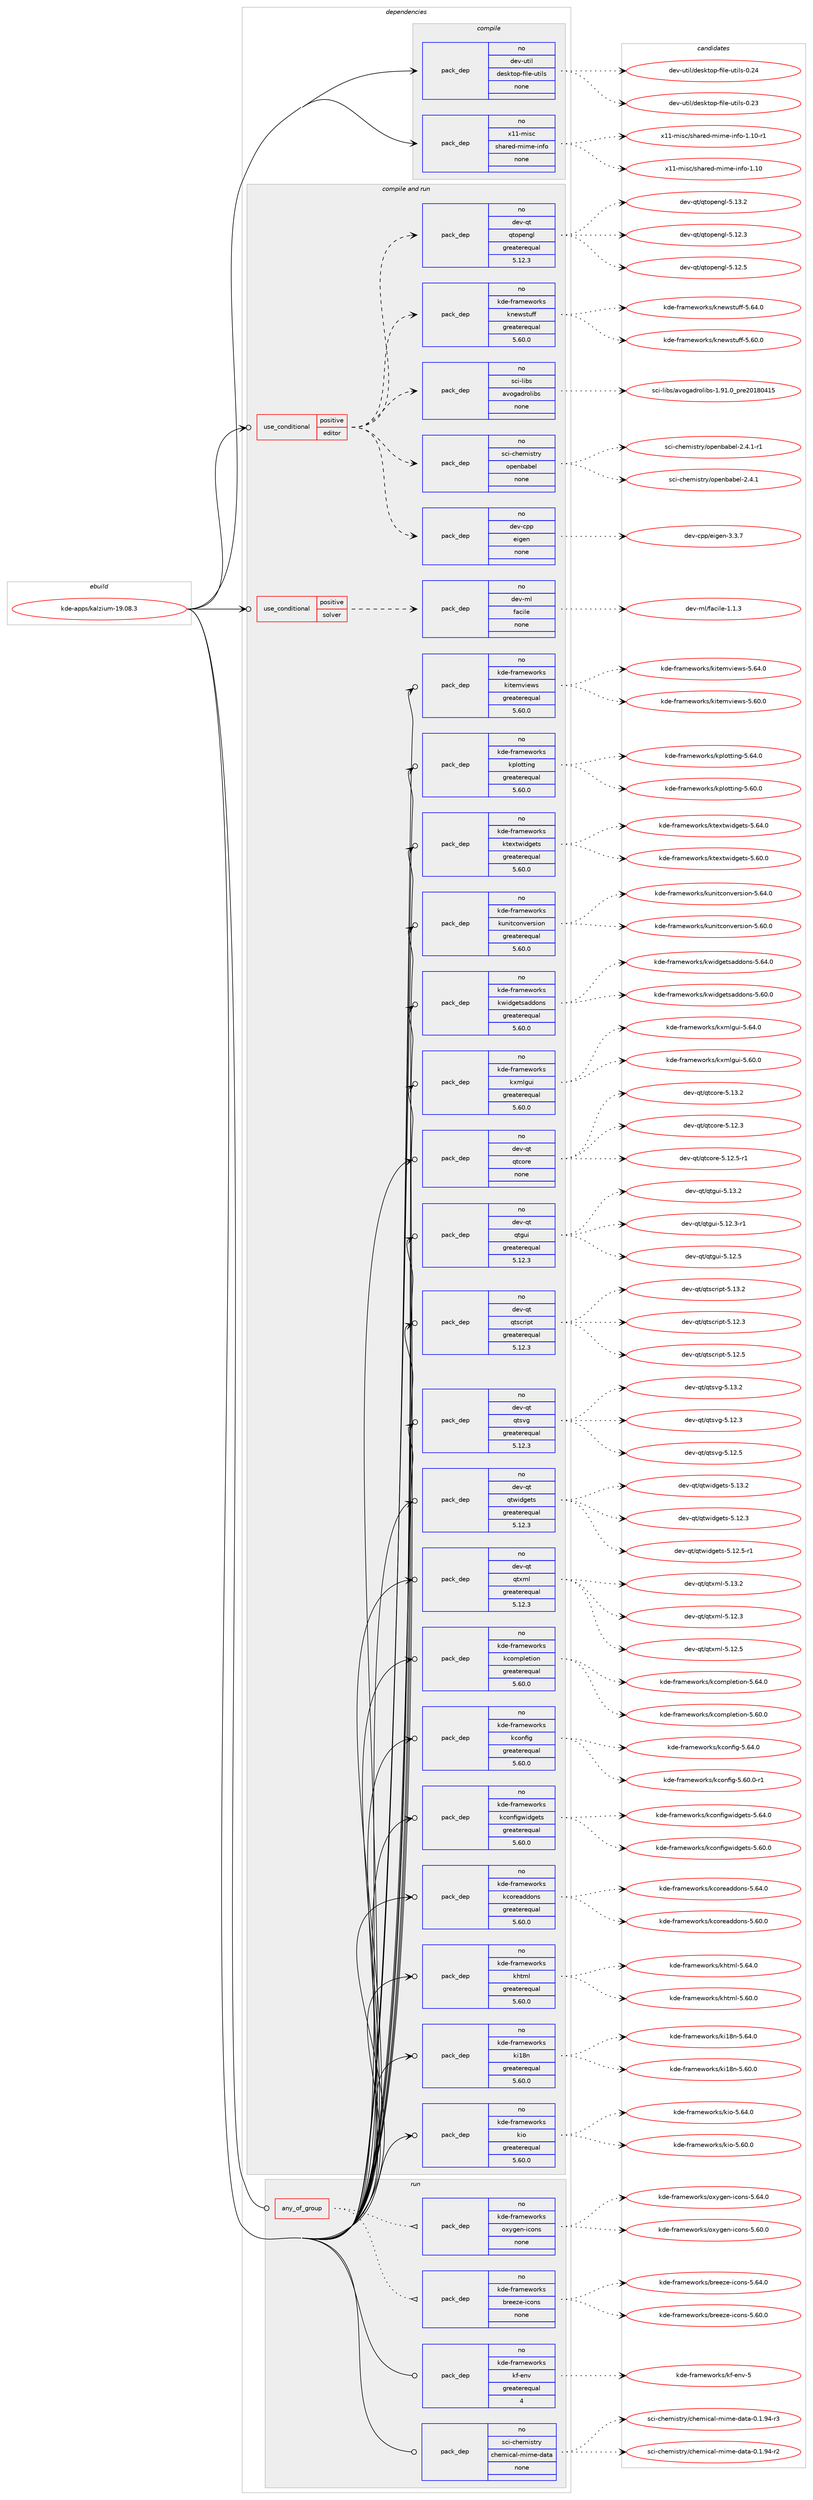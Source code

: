 digraph prolog {

# *************
# Graph options
# *************

newrank=true;
concentrate=true;
compound=true;
graph [rankdir=LR,fontname=Helvetica,fontsize=10,ranksep=1.5];#, ranksep=2.5, nodesep=0.2];
edge  [arrowhead=vee];
node  [fontname=Helvetica,fontsize=10];

# **********
# The ebuild
# **********

subgraph cluster_leftcol {
color=gray;
rank=same;
label=<<i>ebuild</i>>;
id [label="kde-apps/kalzium-19.08.3", color=red, width=4, href="../kde-apps/kalzium-19.08.3.svg"];
}

# ****************
# The dependencies
# ****************

subgraph cluster_midcol {
color=gray;
label=<<i>dependencies</i>>;
subgraph cluster_compile {
fillcolor="#eeeeee";
style=filled;
label=<<i>compile</i>>;
subgraph pack554554 {
dependency753839 [label=<<TABLE BORDER="0" CELLBORDER="1" CELLSPACING="0" CELLPADDING="4" WIDTH="220"><TR><TD ROWSPAN="6" CELLPADDING="30">pack_dep</TD></TR><TR><TD WIDTH="110">no</TD></TR><TR><TD>dev-util</TD></TR><TR><TD>desktop-file-utils</TD></TR><TR><TD>none</TD></TR><TR><TD></TD></TR></TABLE>>, shape=none, color=blue];
}
id:e -> dependency753839:w [weight=20,style="solid",arrowhead="vee"];
subgraph pack554555 {
dependency753840 [label=<<TABLE BORDER="0" CELLBORDER="1" CELLSPACING="0" CELLPADDING="4" WIDTH="220"><TR><TD ROWSPAN="6" CELLPADDING="30">pack_dep</TD></TR><TR><TD WIDTH="110">no</TD></TR><TR><TD>x11-misc</TD></TR><TR><TD>shared-mime-info</TD></TR><TR><TD>none</TD></TR><TR><TD></TD></TR></TABLE>>, shape=none, color=blue];
}
id:e -> dependency753840:w [weight=20,style="solid",arrowhead="vee"];
}
subgraph cluster_compileandrun {
fillcolor="#eeeeee";
style=filled;
label=<<i>compile and run</i>>;
subgraph cond186532 {
dependency753841 [label=<<TABLE BORDER="0" CELLBORDER="1" CELLSPACING="0" CELLPADDING="4"><TR><TD ROWSPAN="3" CELLPADDING="10">use_conditional</TD></TR><TR><TD>positive</TD></TR><TR><TD>editor</TD></TR></TABLE>>, shape=none, color=red];
subgraph pack554556 {
dependency753842 [label=<<TABLE BORDER="0" CELLBORDER="1" CELLSPACING="0" CELLPADDING="4" WIDTH="220"><TR><TD ROWSPAN="6" CELLPADDING="30">pack_dep</TD></TR><TR><TD WIDTH="110">no</TD></TR><TR><TD>kde-frameworks</TD></TR><TR><TD>knewstuff</TD></TR><TR><TD>greaterequal</TD></TR><TR><TD>5.60.0</TD></TR></TABLE>>, shape=none, color=blue];
}
dependency753841:e -> dependency753842:w [weight=20,style="dashed",arrowhead="vee"];
subgraph pack554557 {
dependency753843 [label=<<TABLE BORDER="0" CELLBORDER="1" CELLSPACING="0" CELLPADDING="4" WIDTH="220"><TR><TD ROWSPAN="6" CELLPADDING="30">pack_dep</TD></TR><TR><TD WIDTH="110">no</TD></TR><TR><TD>dev-qt</TD></TR><TR><TD>qtopengl</TD></TR><TR><TD>greaterequal</TD></TR><TR><TD>5.12.3</TD></TR></TABLE>>, shape=none, color=blue];
}
dependency753841:e -> dependency753843:w [weight=20,style="dashed",arrowhead="vee"];
subgraph pack554558 {
dependency753844 [label=<<TABLE BORDER="0" CELLBORDER="1" CELLSPACING="0" CELLPADDING="4" WIDTH="220"><TR><TD ROWSPAN="6" CELLPADDING="30">pack_dep</TD></TR><TR><TD WIDTH="110">no</TD></TR><TR><TD>dev-cpp</TD></TR><TR><TD>eigen</TD></TR><TR><TD>none</TD></TR><TR><TD></TD></TR></TABLE>>, shape=none, color=blue];
}
dependency753841:e -> dependency753844:w [weight=20,style="dashed",arrowhead="vee"];
subgraph pack554559 {
dependency753845 [label=<<TABLE BORDER="0" CELLBORDER="1" CELLSPACING="0" CELLPADDING="4" WIDTH="220"><TR><TD ROWSPAN="6" CELLPADDING="30">pack_dep</TD></TR><TR><TD WIDTH="110">no</TD></TR><TR><TD>sci-chemistry</TD></TR><TR><TD>openbabel</TD></TR><TR><TD>none</TD></TR><TR><TD></TD></TR></TABLE>>, shape=none, color=blue];
}
dependency753841:e -> dependency753845:w [weight=20,style="dashed",arrowhead="vee"];
subgraph pack554560 {
dependency753846 [label=<<TABLE BORDER="0" CELLBORDER="1" CELLSPACING="0" CELLPADDING="4" WIDTH="220"><TR><TD ROWSPAN="6" CELLPADDING="30">pack_dep</TD></TR><TR><TD WIDTH="110">no</TD></TR><TR><TD>sci-libs</TD></TR><TR><TD>avogadrolibs</TD></TR><TR><TD>none</TD></TR><TR><TD></TD></TR></TABLE>>, shape=none, color=blue];
}
dependency753841:e -> dependency753846:w [weight=20,style="dashed",arrowhead="vee"];
}
id:e -> dependency753841:w [weight=20,style="solid",arrowhead="odotvee"];
subgraph cond186533 {
dependency753847 [label=<<TABLE BORDER="0" CELLBORDER="1" CELLSPACING="0" CELLPADDING="4"><TR><TD ROWSPAN="3" CELLPADDING="10">use_conditional</TD></TR><TR><TD>positive</TD></TR><TR><TD>solver</TD></TR></TABLE>>, shape=none, color=red];
subgraph pack554561 {
dependency753848 [label=<<TABLE BORDER="0" CELLBORDER="1" CELLSPACING="0" CELLPADDING="4" WIDTH="220"><TR><TD ROWSPAN="6" CELLPADDING="30">pack_dep</TD></TR><TR><TD WIDTH="110">no</TD></TR><TR><TD>dev-ml</TD></TR><TR><TD>facile</TD></TR><TR><TD>none</TD></TR><TR><TD></TD></TR></TABLE>>, shape=none, color=blue];
}
dependency753847:e -> dependency753848:w [weight=20,style="dashed",arrowhead="vee"];
}
id:e -> dependency753847:w [weight=20,style="solid",arrowhead="odotvee"];
subgraph pack554562 {
dependency753849 [label=<<TABLE BORDER="0" CELLBORDER="1" CELLSPACING="0" CELLPADDING="4" WIDTH="220"><TR><TD ROWSPAN="6" CELLPADDING="30">pack_dep</TD></TR><TR><TD WIDTH="110">no</TD></TR><TR><TD>dev-qt</TD></TR><TR><TD>qtcore</TD></TR><TR><TD>none</TD></TR><TR><TD></TD></TR></TABLE>>, shape=none, color=blue];
}
id:e -> dependency753849:w [weight=20,style="solid",arrowhead="odotvee"];
subgraph pack554563 {
dependency753850 [label=<<TABLE BORDER="0" CELLBORDER="1" CELLSPACING="0" CELLPADDING="4" WIDTH="220"><TR><TD ROWSPAN="6" CELLPADDING="30">pack_dep</TD></TR><TR><TD WIDTH="110">no</TD></TR><TR><TD>dev-qt</TD></TR><TR><TD>qtgui</TD></TR><TR><TD>greaterequal</TD></TR><TR><TD>5.12.3</TD></TR></TABLE>>, shape=none, color=blue];
}
id:e -> dependency753850:w [weight=20,style="solid",arrowhead="odotvee"];
subgraph pack554564 {
dependency753851 [label=<<TABLE BORDER="0" CELLBORDER="1" CELLSPACING="0" CELLPADDING="4" WIDTH="220"><TR><TD ROWSPAN="6" CELLPADDING="30">pack_dep</TD></TR><TR><TD WIDTH="110">no</TD></TR><TR><TD>dev-qt</TD></TR><TR><TD>qtscript</TD></TR><TR><TD>greaterequal</TD></TR><TR><TD>5.12.3</TD></TR></TABLE>>, shape=none, color=blue];
}
id:e -> dependency753851:w [weight=20,style="solid",arrowhead="odotvee"];
subgraph pack554565 {
dependency753852 [label=<<TABLE BORDER="0" CELLBORDER="1" CELLSPACING="0" CELLPADDING="4" WIDTH="220"><TR><TD ROWSPAN="6" CELLPADDING="30">pack_dep</TD></TR><TR><TD WIDTH="110">no</TD></TR><TR><TD>dev-qt</TD></TR><TR><TD>qtsvg</TD></TR><TR><TD>greaterequal</TD></TR><TR><TD>5.12.3</TD></TR></TABLE>>, shape=none, color=blue];
}
id:e -> dependency753852:w [weight=20,style="solid",arrowhead="odotvee"];
subgraph pack554566 {
dependency753853 [label=<<TABLE BORDER="0" CELLBORDER="1" CELLSPACING="0" CELLPADDING="4" WIDTH="220"><TR><TD ROWSPAN="6" CELLPADDING="30">pack_dep</TD></TR><TR><TD WIDTH="110">no</TD></TR><TR><TD>dev-qt</TD></TR><TR><TD>qtwidgets</TD></TR><TR><TD>greaterequal</TD></TR><TR><TD>5.12.3</TD></TR></TABLE>>, shape=none, color=blue];
}
id:e -> dependency753853:w [weight=20,style="solid",arrowhead="odotvee"];
subgraph pack554567 {
dependency753854 [label=<<TABLE BORDER="0" CELLBORDER="1" CELLSPACING="0" CELLPADDING="4" WIDTH="220"><TR><TD ROWSPAN="6" CELLPADDING="30">pack_dep</TD></TR><TR><TD WIDTH="110">no</TD></TR><TR><TD>dev-qt</TD></TR><TR><TD>qtxml</TD></TR><TR><TD>greaterequal</TD></TR><TR><TD>5.12.3</TD></TR></TABLE>>, shape=none, color=blue];
}
id:e -> dependency753854:w [weight=20,style="solid",arrowhead="odotvee"];
subgraph pack554568 {
dependency753855 [label=<<TABLE BORDER="0" CELLBORDER="1" CELLSPACING="0" CELLPADDING="4" WIDTH="220"><TR><TD ROWSPAN="6" CELLPADDING="30">pack_dep</TD></TR><TR><TD WIDTH="110">no</TD></TR><TR><TD>kde-frameworks</TD></TR><TR><TD>kcompletion</TD></TR><TR><TD>greaterequal</TD></TR><TR><TD>5.60.0</TD></TR></TABLE>>, shape=none, color=blue];
}
id:e -> dependency753855:w [weight=20,style="solid",arrowhead="odotvee"];
subgraph pack554569 {
dependency753856 [label=<<TABLE BORDER="0" CELLBORDER="1" CELLSPACING="0" CELLPADDING="4" WIDTH="220"><TR><TD ROWSPAN="6" CELLPADDING="30">pack_dep</TD></TR><TR><TD WIDTH="110">no</TD></TR><TR><TD>kde-frameworks</TD></TR><TR><TD>kconfig</TD></TR><TR><TD>greaterequal</TD></TR><TR><TD>5.60.0</TD></TR></TABLE>>, shape=none, color=blue];
}
id:e -> dependency753856:w [weight=20,style="solid",arrowhead="odotvee"];
subgraph pack554570 {
dependency753857 [label=<<TABLE BORDER="0" CELLBORDER="1" CELLSPACING="0" CELLPADDING="4" WIDTH="220"><TR><TD ROWSPAN="6" CELLPADDING="30">pack_dep</TD></TR><TR><TD WIDTH="110">no</TD></TR><TR><TD>kde-frameworks</TD></TR><TR><TD>kconfigwidgets</TD></TR><TR><TD>greaterequal</TD></TR><TR><TD>5.60.0</TD></TR></TABLE>>, shape=none, color=blue];
}
id:e -> dependency753857:w [weight=20,style="solid",arrowhead="odotvee"];
subgraph pack554571 {
dependency753858 [label=<<TABLE BORDER="0" CELLBORDER="1" CELLSPACING="0" CELLPADDING="4" WIDTH="220"><TR><TD ROWSPAN="6" CELLPADDING="30">pack_dep</TD></TR><TR><TD WIDTH="110">no</TD></TR><TR><TD>kde-frameworks</TD></TR><TR><TD>kcoreaddons</TD></TR><TR><TD>greaterequal</TD></TR><TR><TD>5.60.0</TD></TR></TABLE>>, shape=none, color=blue];
}
id:e -> dependency753858:w [weight=20,style="solid",arrowhead="odotvee"];
subgraph pack554572 {
dependency753859 [label=<<TABLE BORDER="0" CELLBORDER="1" CELLSPACING="0" CELLPADDING="4" WIDTH="220"><TR><TD ROWSPAN="6" CELLPADDING="30">pack_dep</TD></TR><TR><TD WIDTH="110">no</TD></TR><TR><TD>kde-frameworks</TD></TR><TR><TD>khtml</TD></TR><TR><TD>greaterequal</TD></TR><TR><TD>5.60.0</TD></TR></TABLE>>, shape=none, color=blue];
}
id:e -> dependency753859:w [weight=20,style="solid",arrowhead="odotvee"];
subgraph pack554573 {
dependency753860 [label=<<TABLE BORDER="0" CELLBORDER="1" CELLSPACING="0" CELLPADDING="4" WIDTH="220"><TR><TD ROWSPAN="6" CELLPADDING="30">pack_dep</TD></TR><TR><TD WIDTH="110">no</TD></TR><TR><TD>kde-frameworks</TD></TR><TR><TD>ki18n</TD></TR><TR><TD>greaterequal</TD></TR><TR><TD>5.60.0</TD></TR></TABLE>>, shape=none, color=blue];
}
id:e -> dependency753860:w [weight=20,style="solid",arrowhead="odotvee"];
subgraph pack554574 {
dependency753861 [label=<<TABLE BORDER="0" CELLBORDER="1" CELLSPACING="0" CELLPADDING="4" WIDTH="220"><TR><TD ROWSPAN="6" CELLPADDING="30">pack_dep</TD></TR><TR><TD WIDTH="110">no</TD></TR><TR><TD>kde-frameworks</TD></TR><TR><TD>kio</TD></TR><TR><TD>greaterequal</TD></TR><TR><TD>5.60.0</TD></TR></TABLE>>, shape=none, color=blue];
}
id:e -> dependency753861:w [weight=20,style="solid",arrowhead="odotvee"];
subgraph pack554575 {
dependency753862 [label=<<TABLE BORDER="0" CELLBORDER="1" CELLSPACING="0" CELLPADDING="4" WIDTH="220"><TR><TD ROWSPAN="6" CELLPADDING="30">pack_dep</TD></TR><TR><TD WIDTH="110">no</TD></TR><TR><TD>kde-frameworks</TD></TR><TR><TD>kitemviews</TD></TR><TR><TD>greaterequal</TD></TR><TR><TD>5.60.0</TD></TR></TABLE>>, shape=none, color=blue];
}
id:e -> dependency753862:w [weight=20,style="solid",arrowhead="odotvee"];
subgraph pack554576 {
dependency753863 [label=<<TABLE BORDER="0" CELLBORDER="1" CELLSPACING="0" CELLPADDING="4" WIDTH="220"><TR><TD ROWSPAN="6" CELLPADDING="30">pack_dep</TD></TR><TR><TD WIDTH="110">no</TD></TR><TR><TD>kde-frameworks</TD></TR><TR><TD>kplotting</TD></TR><TR><TD>greaterequal</TD></TR><TR><TD>5.60.0</TD></TR></TABLE>>, shape=none, color=blue];
}
id:e -> dependency753863:w [weight=20,style="solid",arrowhead="odotvee"];
subgraph pack554577 {
dependency753864 [label=<<TABLE BORDER="0" CELLBORDER="1" CELLSPACING="0" CELLPADDING="4" WIDTH="220"><TR><TD ROWSPAN="6" CELLPADDING="30">pack_dep</TD></TR><TR><TD WIDTH="110">no</TD></TR><TR><TD>kde-frameworks</TD></TR><TR><TD>ktextwidgets</TD></TR><TR><TD>greaterequal</TD></TR><TR><TD>5.60.0</TD></TR></TABLE>>, shape=none, color=blue];
}
id:e -> dependency753864:w [weight=20,style="solid",arrowhead="odotvee"];
subgraph pack554578 {
dependency753865 [label=<<TABLE BORDER="0" CELLBORDER="1" CELLSPACING="0" CELLPADDING="4" WIDTH="220"><TR><TD ROWSPAN="6" CELLPADDING="30">pack_dep</TD></TR><TR><TD WIDTH="110">no</TD></TR><TR><TD>kde-frameworks</TD></TR><TR><TD>kunitconversion</TD></TR><TR><TD>greaterequal</TD></TR><TR><TD>5.60.0</TD></TR></TABLE>>, shape=none, color=blue];
}
id:e -> dependency753865:w [weight=20,style="solid",arrowhead="odotvee"];
subgraph pack554579 {
dependency753866 [label=<<TABLE BORDER="0" CELLBORDER="1" CELLSPACING="0" CELLPADDING="4" WIDTH="220"><TR><TD ROWSPAN="6" CELLPADDING="30">pack_dep</TD></TR><TR><TD WIDTH="110">no</TD></TR><TR><TD>kde-frameworks</TD></TR><TR><TD>kwidgetsaddons</TD></TR><TR><TD>greaterequal</TD></TR><TR><TD>5.60.0</TD></TR></TABLE>>, shape=none, color=blue];
}
id:e -> dependency753866:w [weight=20,style="solid",arrowhead="odotvee"];
subgraph pack554580 {
dependency753867 [label=<<TABLE BORDER="0" CELLBORDER="1" CELLSPACING="0" CELLPADDING="4" WIDTH="220"><TR><TD ROWSPAN="6" CELLPADDING="30">pack_dep</TD></TR><TR><TD WIDTH="110">no</TD></TR><TR><TD>kde-frameworks</TD></TR><TR><TD>kxmlgui</TD></TR><TR><TD>greaterequal</TD></TR><TR><TD>5.60.0</TD></TR></TABLE>>, shape=none, color=blue];
}
id:e -> dependency753867:w [weight=20,style="solid",arrowhead="odotvee"];
}
subgraph cluster_run {
fillcolor="#eeeeee";
style=filled;
label=<<i>run</i>>;
subgraph any12347 {
dependency753868 [label=<<TABLE BORDER="0" CELLBORDER="1" CELLSPACING="0" CELLPADDING="4"><TR><TD CELLPADDING="10">any_of_group</TD></TR></TABLE>>, shape=none, color=red];subgraph pack554581 {
dependency753869 [label=<<TABLE BORDER="0" CELLBORDER="1" CELLSPACING="0" CELLPADDING="4" WIDTH="220"><TR><TD ROWSPAN="6" CELLPADDING="30">pack_dep</TD></TR><TR><TD WIDTH="110">no</TD></TR><TR><TD>kde-frameworks</TD></TR><TR><TD>breeze-icons</TD></TR><TR><TD>none</TD></TR><TR><TD></TD></TR></TABLE>>, shape=none, color=blue];
}
dependency753868:e -> dependency753869:w [weight=20,style="dotted",arrowhead="oinv"];
subgraph pack554582 {
dependency753870 [label=<<TABLE BORDER="0" CELLBORDER="1" CELLSPACING="0" CELLPADDING="4" WIDTH="220"><TR><TD ROWSPAN="6" CELLPADDING="30">pack_dep</TD></TR><TR><TD WIDTH="110">no</TD></TR><TR><TD>kde-frameworks</TD></TR><TR><TD>oxygen-icons</TD></TR><TR><TD>none</TD></TR><TR><TD></TD></TR></TABLE>>, shape=none, color=blue];
}
dependency753868:e -> dependency753870:w [weight=20,style="dotted",arrowhead="oinv"];
}
id:e -> dependency753868:w [weight=20,style="solid",arrowhead="odot"];
subgraph pack554583 {
dependency753871 [label=<<TABLE BORDER="0" CELLBORDER="1" CELLSPACING="0" CELLPADDING="4" WIDTH="220"><TR><TD ROWSPAN="6" CELLPADDING="30">pack_dep</TD></TR><TR><TD WIDTH="110">no</TD></TR><TR><TD>kde-frameworks</TD></TR><TR><TD>kf-env</TD></TR><TR><TD>greaterequal</TD></TR><TR><TD>4</TD></TR></TABLE>>, shape=none, color=blue];
}
id:e -> dependency753871:w [weight=20,style="solid",arrowhead="odot"];
subgraph pack554584 {
dependency753872 [label=<<TABLE BORDER="0" CELLBORDER="1" CELLSPACING="0" CELLPADDING="4" WIDTH="220"><TR><TD ROWSPAN="6" CELLPADDING="30">pack_dep</TD></TR><TR><TD WIDTH="110">no</TD></TR><TR><TD>sci-chemistry</TD></TR><TR><TD>chemical-mime-data</TD></TR><TR><TD>none</TD></TR><TR><TD></TD></TR></TABLE>>, shape=none, color=blue];
}
id:e -> dependency753872:w [weight=20,style="solid",arrowhead="odot"];
}
}

# **************
# The candidates
# **************

subgraph cluster_choices {
rank=same;
color=gray;
label=<<i>candidates</i>>;

subgraph choice554554 {
color=black;
nodesep=1;
choice100101118451171161051084710010111510711611111245102105108101451171161051081154548465051 [label="dev-util/desktop-file-utils-0.23", color=red, width=4,href="../dev-util/desktop-file-utils-0.23.svg"];
choice100101118451171161051084710010111510711611111245102105108101451171161051081154548465052 [label="dev-util/desktop-file-utils-0.24", color=red, width=4,href="../dev-util/desktop-file-utils-0.24.svg"];
dependency753839:e -> choice100101118451171161051084710010111510711611111245102105108101451171161051081154548465051:w [style=dotted,weight="100"];
dependency753839:e -> choice100101118451171161051084710010111510711611111245102105108101451171161051081154548465052:w [style=dotted,weight="100"];
}
subgraph choice554555 {
color=black;
nodesep=1;
choice12049494510910511599471151049711410110045109105109101451051101021114549464948 [label="x11-misc/shared-mime-info-1.10", color=red, width=4,href="../x11-misc/shared-mime-info-1.10.svg"];
choice120494945109105115994711510497114101100451091051091014510511010211145494649484511449 [label="x11-misc/shared-mime-info-1.10-r1", color=red, width=4,href="../x11-misc/shared-mime-info-1.10-r1.svg"];
dependency753840:e -> choice12049494510910511599471151049711410110045109105109101451051101021114549464948:w [style=dotted,weight="100"];
dependency753840:e -> choice120494945109105115994711510497114101100451091051091014510511010211145494649484511449:w [style=dotted,weight="100"];
}
subgraph choice554556 {
color=black;
nodesep=1;
choice10710010145102114971091011191111141071154710711010111911511611710210245534654484648 [label="kde-frameworks/knewstuff-5.60.0", color=red, width=4,href="../kde-frameworks/knewstuff-5.60.0.svg"];
choice10710010145102114971091011191111141071154710711010111911511611710210245534654524648 [label="kde-frameworks/knewstuff-5.64.0", color=red, width=4,href="../kde-frameworks/knewstuff-5.64.0.svg"];
dependency753842:e -> choice10710010145102114971091011191111141071154710711010111911511611710210245534654484648:w [style=dotted,weight="100"];
dependency753842:e -> choice10710010145102114971091011191111141071154710711010111911511611710210245534654524648:w [style=dotted,weight="100"];
}
subgraph choice554557 {
color=black;
nodesep=1;
choice100101118451131164711311611111210111010310845534649504651 [label="dev-qt/qtopengl-5.12.3", color=red, width=4,href="../dev-qt/qtopengl-5.12.3.svg"];
choice100101118451131164711311611111210111010310845534649504653 [label="dev-qt/qtopengl-5.12.5", color=red, width=4,href="../dev-qt/qtopengl-5.12.5.svg"];
choice100101118451131164711311611111210111010310845534649514650 [label="dev-qt/qtopengl-5.13.2", color=red, width=4,href="../dev-qt/qtopengl-5.13.2.svg"];
dependency753843:e -> choice100101118451131164711311611111210111010310845534649504651:w [style=dotted,weight="100"];
dependency753843:e -> choice100101118451131164711311611111210111010310845534649504653:w [style=dotted,weight="100"];
dependency753843:e -> choice100101118451131164711311611111210111010310845534649514650:w [style=dotted,weight="100"];
}
subgraph choice554558 {
color=black;
nodesep=1;
choice100101118459911211247101105103101110455146514655 [label="dev-cpp/eigen-3.3.7", color=red, width=4,href="../dev-cpp/eigen-3.3.7.svg"];
dependency753844:e -> choice100101118459911211247101105103101110455146514655:w [style=dotted,weight="100"];
}
subgraph choice554559 {
color=black;
nodesep=1;
choice11599105459910410110910511511611412147111112101110989798101108455046524649 [label="sci-chemistry/openbabel-2.4.1", color=red, width=4,href="../sci-chemistry/openbabel-2.4.1.svg"];
choice115991054599104101109105115116114121471111121011109897981011084550465246494511449 [label="sci-chemistry/openbabel-2.4.1-r1", color=red, width=4,href="../sci-chemistry/openbabel-2.4.1-r1.svg"];
dependency753845:e -> choice11599105459910410110910511511611412147111112101110989798101108455046524649:w [style=dotted,weight="100"];
dependency753845:e -> choice115991054599104101109105115116114121471111121011109897981011084550465246494511449:w [style=dotted,weight="100"];
}
subgraph choice554560 {
color=black;
nodesep=1;
choice1159910545108105981154797118111103971001141111081059811545494657494648951121141015048495648524953 [label="sci-libs/avogadrolibs-1.91.0_pre20180415", color=red, width=4,href="../sci-libs/avogadrolibs-1.91.0_pre20180415.svg"];
dependency753846:e -> choice1159910545108105981154797118111103971001141111081059811545494657494648951121141015048495648524953:w [style=dotted,weight="100"];
}
subgraph choice554561 {
color=black;
nodesep=1;
choice10010111845109108471029799105108101454946494651 [label="dev-ml/facile-1.1.3", color=red, width=4,href="../dev-ml/facile-1.1.3.svg"];
dependency753848:e -> choice10010111845109108471029799105108101454946494651:w [style=dotted,weight="100"];
}
subgraph choice554562 {
color=black;
nodesep=1;
choice10010111845113116471131169911111410145534649504651 [label="dev-qt/qtcore-5.12.3", color=red, width=4,href="../dev-qt/qtcore-5.12.3.svg"];
choice100101118451131164711311699111114101455346495046534511449 [label="dev-qt/qtcore-5.12.5-r1", color=red, width=4,href="../dev-qt/qtcore-5.12.5-r1.svg"];
choice10010111845113116471131169911111410145534649514650 [label="dev-qt/qtcore-5.13.2", color=red, width=4,href="../dev-qt/qtcore-5.13.2.svg"];
dependency753849:e -> choice10010111845113116471131169911111410145534649504651:w [style=dotted,weight="100"];
dependency753849:e -> choice100101118451131164711311699111114101455346495046534511449:w [style=dotted,weight="100"];
dependency753849:e -> choice10010111845113116471131169911111410145534649514650:w [style=dotted,weight="100"];
}
subgraph choice554563 {
color=black;
nodesep=1;
choice1001011184511311647113116103117105455346495046514511449 [label="dev-qt/qtgui-5.12.3-r1", color=red, width=4,href="../dev-qt/qtgui-5.12.3-r1.svg"];
choice100101118451131164711311610311710545534649504653 [label="dev-qt/qtgui-5.12.5", color=red, width=4,href="../dev-qt/qtgui-5.12.5.svg"];
choice100101118451131164711311610311710545534649514650 [label="dev-qt/qtgui-5.13.2", color=red, width=4,href="../dev-qt/qtgui-5.13.2.svg"];
dependency753850:e -> choice1001011184511311647113116103117105455346495046514511449:w [style=dotted,weight="100"];
dependency753850:e -> choice100101118451131164711311610311710545534649504653:w [style=dotted,weight="100"];
dependency753850:e -> choice100101118451131164711311610311710545534649514650:w [style=dotted,weight="100"];
}
subgraph choice554564 {
color=black;
nodesep=1;
choice10010111845113116471131161159911410511211645534649504651 [label="dev-qt/qtscript-5.12.3", color=red, width=4,href="../dev-qt/qtscript-5.12.3.svg"];
choice10010111845113116471131161159911410511211645534649504653 [label="dev-qt/qtscript-5.12.5", color=red, width=4,href="../dev-qt/qtscript-5.12.5.svg"];
choice10010111845113116471131161159911410511211645534649514650 [label="dev-qt/qtscript-5.13.2", color=red, width=4,href="../dev-qt/qtscript-5.13.2.svg"];
dependency753851:e -> choice10010111845113116471131161159911410511211645534649504651:w [style=dotted,weight="100"];
dependency753851:e -> choice10010111845113116471131161159911410511211645534649504653:w [style=dotted,weight="100"];
dependency753851:e -> choice10010111845113116471131161159911410511211645534649514650:w [style=dotted,weight="100"];
}
subgraph choice554565 {
color=black;
nodesep=1;
choice100101118451131164711311611511810345534649504651 [label="dev-qt/qtsvg-5.12.3", color=red, width=4,href="../dev-qt/qtsvg-5.12.3.svg"];
choice100101118451131164711311611511810345534649504653 [label="dev-qt/qtsvg-5.12.5", color=red, width=4,href="../dev-qt/qtsvg-5.12.5.svg"];
choice100101118451131164711311611511810345534649514650 [label="dev-qt/qtsvg-5.13.2", color=red, width=4,href="../dev-qt/qtsvg-5.13.2.svg"];
dependency753852:e -> choice100101118451131164711311611511810345534649504651:w [style=dotted,weight="100"];
dependency753852:e -> choice100101118451131164711311611511810345534649504653:w [style=dotted,weight="100"];
dependency753852:e -> choice100101118451131164711311611511810345534649514650:w [style=dotted,weight="100"];
}
subgraph choice554566 {
color=black;
nodesep=1;
choice100101118451131164711311611910510010310111611545534649504651 [label="dev-qt/qtwidgets-5.12.3", color=red, width=4,href="../dev-qt/qtwidgets-5.12.3.svg"];
choice1001011184511311647113116119105100103101116115455346495046534511449 [label="dev-qt/qtwidgets-5.12.5-r1", color=red, width=4,href="../dev-qt/qtwidgets-5.12.5-r1.svg"];
choice100101118451131164711311611910510010310111611545534649514650 [label="dev-qt/qtwidgets-5.13.2", color=red, width=4,href="../dev-qt/qtwidgets-5.13.2.svg"];
dependency753853:e -> choice100101118451131164711311611910510010310111611545534649504651:w [style=dotted,weight="100"];
dependency753853:e -> choice1001011184511311647113116119105100103101116115455346495046534511449:w [style=dotted,weight="100"];
dependency753853:e -> choice100101118451131164711311611910510010310111611545534649514650:w [style=dotted,weight="100"];
}
subgraph choice554567 {
color=black;
nodesep=1;
choice100101118451131164711311612010910845534649504651 [label="dev-qt/qtxml-5.12.3", color=red, width=4,href="../dev-qt/qtxml-5.12.3.svg"];
choice100101118451131164711311612010910845534649504653 [label="dev-qt/qtxml-5.12.5", color=red, width=4,href="../dev-qt/qtxml-5.12.5.svg"];
choice100101118451131164711311612010910845534649514650 [label="dev-qt/qtxml-5.13.2", color=red, width=4,href="../dev-qt/qtxml-5.13.2.svg"];
dependency753854:e -> choice100101118451131164711311612010910845534649504651:w [style=dotted,weight="100"];
dependency753854:e -> choice100101118451131164711311612010910845534649504653:w [style=dotted,weight="100"];
dependency753854:e -> choice100101118451131164711311612010910845534649514650:w [style=dotted,weight="100"];
}
subgraph choice554568 {
color=black;
nodesep=1;
choice1071001014510211497109101119111114107115471079911110911210810111610511111045534654484648 [label="kde-frameworks/kcompletion-5.60.0", color=red, width=4,href="../kde-frameworks/kcompletion-5.60.0.svg"];
choice1071001014510211497109101119111114107115471079911110911210810111610511111045534654524648 [label="kde-frameworks/kcompletion-5.64.0", color=red, width=4,href="../kde-frameworks/kcompletion-5.64.0.svg"];
dependency753855:e -> choice1071001014510211497109101119111114107115471079911110911210810111610511111045534654484648:w [style=dotted,weight="100"];
dependency753855:e -> choice1071001014510211497109101119111114107115471079911110911210810111610511111045534654524648:w [style=dotted,weight="100"];
}
subgraph choice554569 {
color=black;
nodesep=1;
choice10710010145102114971091011191111141071154710799111110102105103455346544846484511449 [label="kde-frameworks/kconfig-5.60.0-r1", color=red, width=4,href="../kde-frameworks/kconfig-5.60.0-r1.svg"];
choice1071001014510211497109101119111114107115471079911111010210510345534654524648 [label="kde-frameworks/kconfig-5.64.0", color=red, width=4,href="../kde-frameworks/kconfig-5.64.0.svg"];
dependency753856:e -> choice10710010145102114971091011191111141071154710799111110102105103455346544846484511449:w [style=dotted,weight="100"];
dependency753856:e -> choice1071001014510211497109101119111114107115471079911111010210510345534654524648:w [style=dotted,weight="100"];
}
subgraph choice554570 {
color=black;
nodesep=1;
choice1071001014510211497109101119111114107115471079911111010210510311910510010310111611545534654484648 [label="kde-frameworks/kconfigwidgets-5.60.0", color=red, width=4,href="../kde-frameworks/kconfigwidgets-5.60.0.svg"];
choice1071001014510211497109101119111114107115471079911111010210510311910510010310111611545534654524648 [label="kde-frameworks/kconfigwidgets-5.64.0", color=red, width=4,href="../kde-frameworks/kconfigwidgets-5.64.0.svg"];
dependency753857:e -> choice1071001014510211497109101119111114107115471079911111010210510311910510010310111611545534654484648:w [style=dotted,weight="100"];
dependency753857:e -> choice1071001014510211497109101119111114107115471079911111010210510311910510010310111611545534654524648:w [style=dotted,weight="100"];
}
subgraph choice554571 {
color=black;
nodesep=1;
choice107100101451021149710910111911111410711547107991111141019710010011111011545534654484648 [label="kde-frameworks/kcoreaddons-5.60.0", color=red, width=4,href="../kde-frameworks/kcoreaddons-5.60.0.svg"];
choice107100101451021149710910111911111410711547107991111141019710010011111011545534654524648 [label="kde-frameworks/kcoreaddons-5.64.0", color=red, width=4,href="../kde-frameworks/kcoreaddons-5.64.0.svg"];
dependency753858:e -> choice107100101451021149710910111911111410711547107991111141019710010011111011545534654484648:w [style=dotted,weight="100"];
dependency753858:e -> choice107100101451021149710910111911111410711547107991111141019710010011111011545534654524648:w [style=dotted,weight="100"];
}
subgraph choice554572 {
color=black;
nodesep=1;
choice10710010145102114971091011191111141071154710710411610910845534654484648 [label="kde-frameworks/khtml-5.60.0", color=red, width=4,href="../kde-frameworks/khtml-5.60.0.svg"];
choice10710010145102114971091011191111141071154710710411610910845534654524648 [label="kde-frameworks/khtml-5.64.0", color=red, width=4,href="../kde-frameworks/khtml-5.64.0.svg"];
dependency753859:e -> choice10710010145102114971091011191111141071154710710411610910845534654484648:w [style=dotted,weight="100"];
dependency753859:e -> choice10710010145102114971091011191111141071154710710411610910845534654524648:w [style=dotted,weight="100"];
}
subgraph choice554573 {
color=black;
nodesep=1;
choice107100101451021149710910111911111410711547107105495611045534654484648 [label="kde-frameworks/ki18n-5.60.0", color=red, width=4,href="../kde-frameworks/ki18n-5.60.0.svg"];
choice107100101451021149710910111911111410711547107105495611045534654524648 [label="kde-frameworks/ki18n-5.64.0", color=red, width=4,href="../kde-frameworks/ki18n-5.64.0.svg"];
dependency753860:e -> choice107100101451021149710910111911111410711547107105495611045534654484648:w [style=dotted,weight="100"];
dependency753860:e -> choice107100101451021149710910111911111410711547107105495611045534654524648:w [style=dotted,weight="100"];
}
subgraph choice554574 {
color=black;
nodesep=1;
choice10710010145102114971091011191111141071154710710511145534654484648 [label="kde-frameworks/kio-5.60.0", color=red, width=4,href="../kde-frameworks/kio-5.60.0.svg"];
choice10710010145102114971091011191111141071154710710511145534654524648 [label="kde-frameworks/kio-5.64.0", color=red, width=4,href="../kde-frameworks/kio-5.64.0.svg"];
dependency753861:e -> choice10710010145102114971091011191111141071154710710511145534654484648:w [style=dotted,weight="100"];
dependency753861:e -> choice10710010145102114971091011191111141071154710710511145534654524648:w [style=dotted,weight="100"];
}
subgraph choice554575 {
color=black;
nodesep=1;
choice10710010145102114971091011191111141071154710710511610110911810510111911545534654484648 [label="kde-frameworks/kitemviews-5.60.0", color=red, width=4,href="../kde-frameworks/kitemviews-5.60.0.svg"];
choice10710010145102114971091011191111141071154710710511610110911810510111911545534654524648 [label="kde-frameworks/kitemviews-5.64.0", color=red, width=4,href="../kde-frameworks/kitemviews-5.64.0.svg"];
dependency753862:e -> choice10710010145102114971091011191111141071154710710511610110911810510111911545534654484648:w [style=dotted,weight="100"];
dependency753862:e -> choice10710010145102114971091011191111141071154710710511610110911810510111911545534654524648:w [style=dotted,weight="100"];
}
subgraph choice554576 {
color=black;
nodesep=1;
choice10710010145102114971091011191111141071154710711210811111611610511010345534654484648 [label="kde-frameworks/kplotting-5.60.0", color=red, width=4,href="../kde-frameworks/kplotting-5.60.0.svg"];
choice10710010145102114971091011191111141071154710711210811111611610511010345534654524648 [label="kde-frameworks/kplotting-5.64.0", color=red, width=4,href="../kde-frameworks/kplotting-5.64.0.svg"];
dependency753863:e -> choice10710010145102114971091011191111141071154710711210811111611610511010345534654484648:w [style=dotted,weight="100"];
dependency753863:e -> choice10710010145102114971091011191111141071154710711210811111611610511010345534654524648:w [style=dotted,weight="100"];
}
subgraph choice554577 {
color=black;
nodesep=1;
choice10710010145102114971091011191111141071154710711610112011611910510010310111611545534654484648 [label="kde-frameworks/ktextwidgets-5.60.0", color=red, width=4,href="../kde-frameworks/ktextwidgets-5.60.0.svg"];
choice10710010145102114971091011191111141071154710711610112011611910510010310111611545534654524648 [label="kde-frameworks/ktextwidgets-5.64.0", color=red, width=4,href="../kde-frameworks/ktextwidgets-5.64.0.svg"];
dependency753864:e -> choice10710010145102114971091011191111141071154710711610112011611910510010310111611545534654484648:w [style=dotted,weight="100"];
dependency753864:e -> choice10710010145102114971091011191111141071154710711610112011611910510010310111611545534654524648:w [style=dotted,weight="100"];
}
subgraph choice554578 {
color=black;
nodesep=1;
choice1071001014510211497109101119111114107115471071171101051169911111011810111411510511111045534654484648 [label="kde-frameworks/kunitconversion-5.60.0", color=red, width=4,href="../kde-frameworks/kunitconversion-5.60.0.svg"];
choice1071001014510211497109101119111114107115471071171101051169911111011810111411510511111045534654524648 [label="kde-frameworks/kunitconversion-5.64.0", color=red, width=4,href="../kde-frameworks/kunitconversion-5.64.0.svg"];
dependency753865:e -> choice1071001014510211497109101119111114107115471071171101051169911111011810111411510511111045534654484648:w [style=dotted,weight="100"];
dependency753865:e -> choice1071001014510211497109101119111114107115471071171101051169911111011810111411510511111045534654524648:w [style=dotted,weight="100"];
}
subgraph choice554579 {
color=black;
nodesep=1;
choice1071001014510211497109101119111114107115471071191051001031011161159710010011111011545534654484648 [label="kde-frameworks/kwidgetsaddons-5.60.0", color=red, width=4,href="../kde-frameworks/kwidgetsaddons-5.60.0.svg"];
choice1071001014510211497109101119111114107115471071191051001031011161159710010011111011545534654524648 [label="kde-frameworks/kwidgetsaddons-5.64.0", color=red, width=4,href="../kde-frameworks/kwidgetsaddons-5.64.0.svg"];
dependency753866:e -> choice1071001014510211497109101119111114107115471071191051001031011161159710010011111011545534654484648:w [style=dotted,weight="100"];
dependency753866:e -> choice1071001014510211497109101119111114107115471071191051001031011161159710010011111011545534654524648:w [style=dotted,weight="100"];
}
subgraph choice554580 {
color=black;
nodesep=1;
choice10710010145102114971091011191111141071154710712010910810311710545534654484648 [label="kde-frameworks/kxmlgui-5.60.0", color=red, width=4,href="../kde-frameworks/kxmlgui-5.60.0.svg"];
choice10710010145102114971091011191111141071154710712010910810311710545534654524648 [label="kde-frameworks/kxmlgui-5.64.0", color=red, width=4,href="../kde-frameworks/kxmlgui-5.64.0.svg"];
dependency753867:e -> choice10710010145102114971091011191111141071154710712010910810311710545534654484648:w [style=dotted,weight="100"];
dependency753867:e -> choice10710010145102114971091011191111141071154710712010910810311710545534654524648:w [style=dotted,weight="100"];
}
subgraph choice554581 {
color=black;
nodesep=1;
choice10710010145102114971091011191111141071154798114101101122101451059911111011545534654484648 [label="kde-frameworks/breeze-icons-5.60.0", color=red, width=4,href="../kde-frameworks/breeze-icons-5.60.0.svg"];
choice10710010145102114971091011191111141071154798114101101122101451059911111011545534654524648 [label="kde-frameworks/breeze-icons-5.64.0", color=red, width=4,href="../kde-frameworks/breeze-icons-5.64.0.svg"];
dependency753869:e -> choice10710010145102114971091011191111141071154798114101101122101451059911111011545534654484648:w [style=dotted,weight="100"];
dependency753869:e -> choice10710010145102114971091011191111141071154798114101101122101451059911111011545534654524648:w [style=dotted,weight="100"];
}
subgraph choice554582 {
color=black;
nodesep=1;
choice107100101451021149710910111911111410711547111120121103101110451059911111011545534654484648 [label="kde-frameworks/oxygen-icons-5.60.0", color=red, width=4,href="../kde-frameworks/oxygen-icons-5.60.0.svg"];
choice107100101451021149710910111911111410711547111120121103101110451059911111011545534654524648 [label="kde-frameworks/oxygen-icons-5.64.0", color=red, width=4,href="../kde-frameworks/oxygen-icons-5.64.0.svg"];
dependency753870:e -> choice107100101451021149710910111911111410711547111120121103101110451059911111011545534654484648:w [style=dotted,weight="100"];
dependency753870:e -> choice107100101451021149710910111911111410711547111120121103101110451059911111011545534654524648:w [style=dotted,weight="100"];
}
subgraph choice554583 {
color=black;
nodesep=1;
choice107100101451021149710910111911111410711547107102451011101184553 [label="kde-frameworks/kf-env-5", color=red, width=4,href="../kde-frameworks/kf-env-5.svg"];
dependency753871:e -> choice107100101451021149710910111911111410711547107102451011101184553:w [style=dotted,weight="100"];
}
subgraph choice554584 {
color=black;
nodesep=1;
choice1159910545991041011091051151161141214799104101109105999710845109105109101451009711697454846494657524511450 [label="sci-chemistry/chemical-mime-data-0.1.94-r2", color=red, width=4,href="../sci-chemistry/chemical-mime-data-0.1.94-r2.svg"];
choice1159910545991041011091051151161141214799104101109105999710845109105109101451009711697454846494657524511451 [label="sci-chemistry/chemical-mime-data-0.1.94-r3", color=red, width=4,href="../sci-chemistry/chemical-mime-data-0.1.94-r3.svg"];
dependency753872:e -> choice1159910545991041011091051151161141214799104101109105999710845109105109101451009711697454846494657524511450:w [style=dotted,weight="100"];
dependency753872:e -> choice1159910545991041011091051151161141214799104101109105999710845109105109101451009711697454846494657524511451:w [style=dotted,weight="100"];
}
}

}

